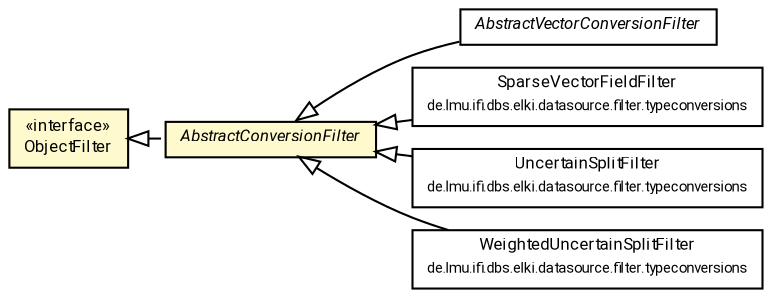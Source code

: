 #!/usr/local/bin/dot
#
# Class diagram 
# Generated by UMLGraph version R5_7_2-60-g0e99a6 (http://www.spinellis.gr/umlgraph/)
#

digraph G {
	graph [fontnames="svg"]
	edge [fontname="Roboto",fontsize=7,labelfontname="Roboto",labelfontsize=7,color="black"];
	node [fontname="Roboto",fontcolor="black",fontsize=8,shape=plaintext,margin=0,width=0,height=0];
	nodesep=0.15;
	ranksep=0.25;
	rankdir=LR;
	// de.lmu.ifi.dbs.elki.datasource.filter.ObjectFilter
	c914876 [label=<<table title="de.lmu.ifi.dbs.elki.datasource.filter.ObjectFilter" border="0" cellborder="1" cellspacing="0" cellpadding="2" bgcolor="LemonChiffon" href="ObjectFilter.html" target="_parent">
		<tr><td><table border="0" cellspacing="0" cellpadding="1">
		<tr><td align="center" balign="center"> &#171;interface&#187; </td></tr>
		<tr><td align="center" balign="center"> <font face="Roboto">ObjectFilter</font> </td></tr>
		</table></td></tr>
		</table>>, URL="ObjectFilter.html"];
	// de.lmu.ifi.dbs.elki.datasource.filter.AbstractVectorConversionFilter<I, O extends de.lmu.ifi.dbs.elki.data.NumberVector>
	c916393 [label=<<table title="de.lmu.ifi.dbs.elki.datasource.filter.AbstractVectorConversionFilter" border="0" cellborder="1" cellspacing="0" cellpadding="2" href="AbstractVectorConversionFilter.html" target="_parent">
		<tr><td><table border="0" cellspacing="0" cellpadding="1">
		<tr><td align="center" balign="center"> <font face="Roboto"><i>AbstractVectorConversionFilter</i></font> </td></tr>
		</table></td></tr>
		</table>>, URL="AbstractVectorConversionFilter.html"];
	// de.lmu.ifi.dbs.elki.datasource.filter.typeconversions.SparseVectorFieldFilter<V extends de.lmu.ifi.dbs.elki.data.SparseNumberVector>
	c916408 [label=<<table title="de.lmu.ifi.dbs.elki.datasource.filter.typeconversions.SparseVectorFieldFilter" border="0" cellborder="1" cellspacing="0" cellpadding="2" href="typeconversions/SparseVectorFieldFilter.html" target="_parent">
		<tr><td><table border="0" cellspacing="0" cellpadding="1">
		<tr><td align="center" balign="center"> <font face="Roboto">SparseVectorFieldFilter</font> </td></tr>
		<tr><td align="center" balign="center"> <font face="Roboto" point-size="7.0">de.lmu.ifi.dbs.elki.datasource.filter.typeconversions</font> </td></tr>
		</table></td></tr>
		</table>>, URL="typeconversions/SparseVectorFieldFilter.html"];
	// de.lmu.ifi.dbs.elki.datasource.filter.AbstractConversionFilter<I, O>
	c916415 [label=<<table title="de.lmu.ifi.dbs.elki.datasource.filter.AbstractConversionFilter" border="0" cellborder="1" cellspacing="0" cellpadding="2" bgcolor="lemonChiffon" href="AbstractConversionFilter.html" target="_parent">
		<tr><td><table border="0" cellspacing="0" cellpadding="1">
		<tr><td align="center" balign="center"> <font face="Roboto"><i>AbstractConversionFilter</i></font> </td></tr>
		</table></td></tr>
		</table>>, URL="AbstractConversionFilter.html"];
	// de.lmu.ifi.dbs.elki.datasource.filter.typeconversions.UncertainSplitFilter
	c916885 [label=<<table title="de.lmu.ifi.dbs.elki.datasource.filter.typeconversions.UncertainSplitFilter" border="0" cellborder="1" cellspacing="0" cellpadding="2" href="typeconversions/UncertainSplitFilter.html" target="_parent">
		<tr><td><table border="0" cellspacing="0" cellpadding="1">
		<tr><td align="center" balign="center"> <font face="Roboto">UncertainSplitFilter</font> </td></tr>
		<tr><td align="center" balign="center"> <font face="Roboto" point-size="7.0">de.lmu.ifi.dbs.elki.datasource.filter.typeconversions</font> </td></tr>
		</table></td></tr>
		</table>>, URL="typeconversions/UncertainSplitFilter.html"];
	// de.lmu.ifi.dbs.elki.datasource.filter.typeconversions.WeightedUncertainSplitFilter
	c916889 [label=<<table title="de.lmu.ifi.dbs.elki.datasource.filter.typeconversions.WeightedUncertainSplitFilter" border="0" cellborder="1" cellspacing="0" cellpadding="2" href="typeconversions/WeightedUncertainSplitFilter.html" target="_parent">
		<tr><td><table border="0" cellspacing="0" cellpadding="1">
		<tr><td align="center" balign="center"> <font face="Roboto">WeightedUncertainSplitFilter</font> </td></tr>
		<tr><td align="center" balign="center"> <font face="Roboto" point-size="7.0">de.lmu.ifi.dbs.elki.datasource.filter.typeconversions</font> </td></tr>
		</table></td></tr>
		</table>>, URL="typeconversions/WeightedUncertainSplitFilter.html"];
	// de.lmu.ifi.dbs.elki.datasource.filter.AbstractVectorConversionFilter<I, O extends de.lmu.ifi.dbs.elki.data.NumberVector> extends de.lmu.ifi.dbs.elki.datasource.filter.AbstractConversionFilter<I, O>
	c916415 -> c916393 [arrowtail=empty,dir=back,weight=10];
	// de.lmu.ifi.dbs.elki.datasource.filter.typeconversions.SparseVectorFieldFilter<V extends de.lmu.ifi.dbs.elki.data.SparseNumberVector> extends de.lmu.ifi.dbs.elki.datasource.filter.AbstractConversionFilter<I, O>
	c916415 -> c916408 [arrowtail=empty,dir=back,weight=10];
	// de.lmu.ifi.dbs.elki.datasource.filter.AbstractConversionFilter<I, O> implements de.lmu.ifi.dbs.elki.datasource.filter.ObjectFilter
	c914876 -> c916415 [arrowtail=empty,style=dashed,dir=back,weight=9];
	// de.lmu.ifi.dbs.elki.datasource.filter.typeconversions.UncertainSplitFilter extends de.lmu.ifi.dbs.elki.datasource.filter.AbstractConversionFilter<I, O>
	c916415 -> c916885 [arrowtail=empty,dir=back,weight=10];
	// de.lmu.ifi.dbs.elki.datasource.filter.typeconversions.WeightedUncertainSplitFilter extends de.lmu.ifi.dbs.elki.datasource.filter.AbstractConversionFilter<I, O>
	c916415 -> c916889 [arrowtail=empty,dir=back,weight=10];
}

